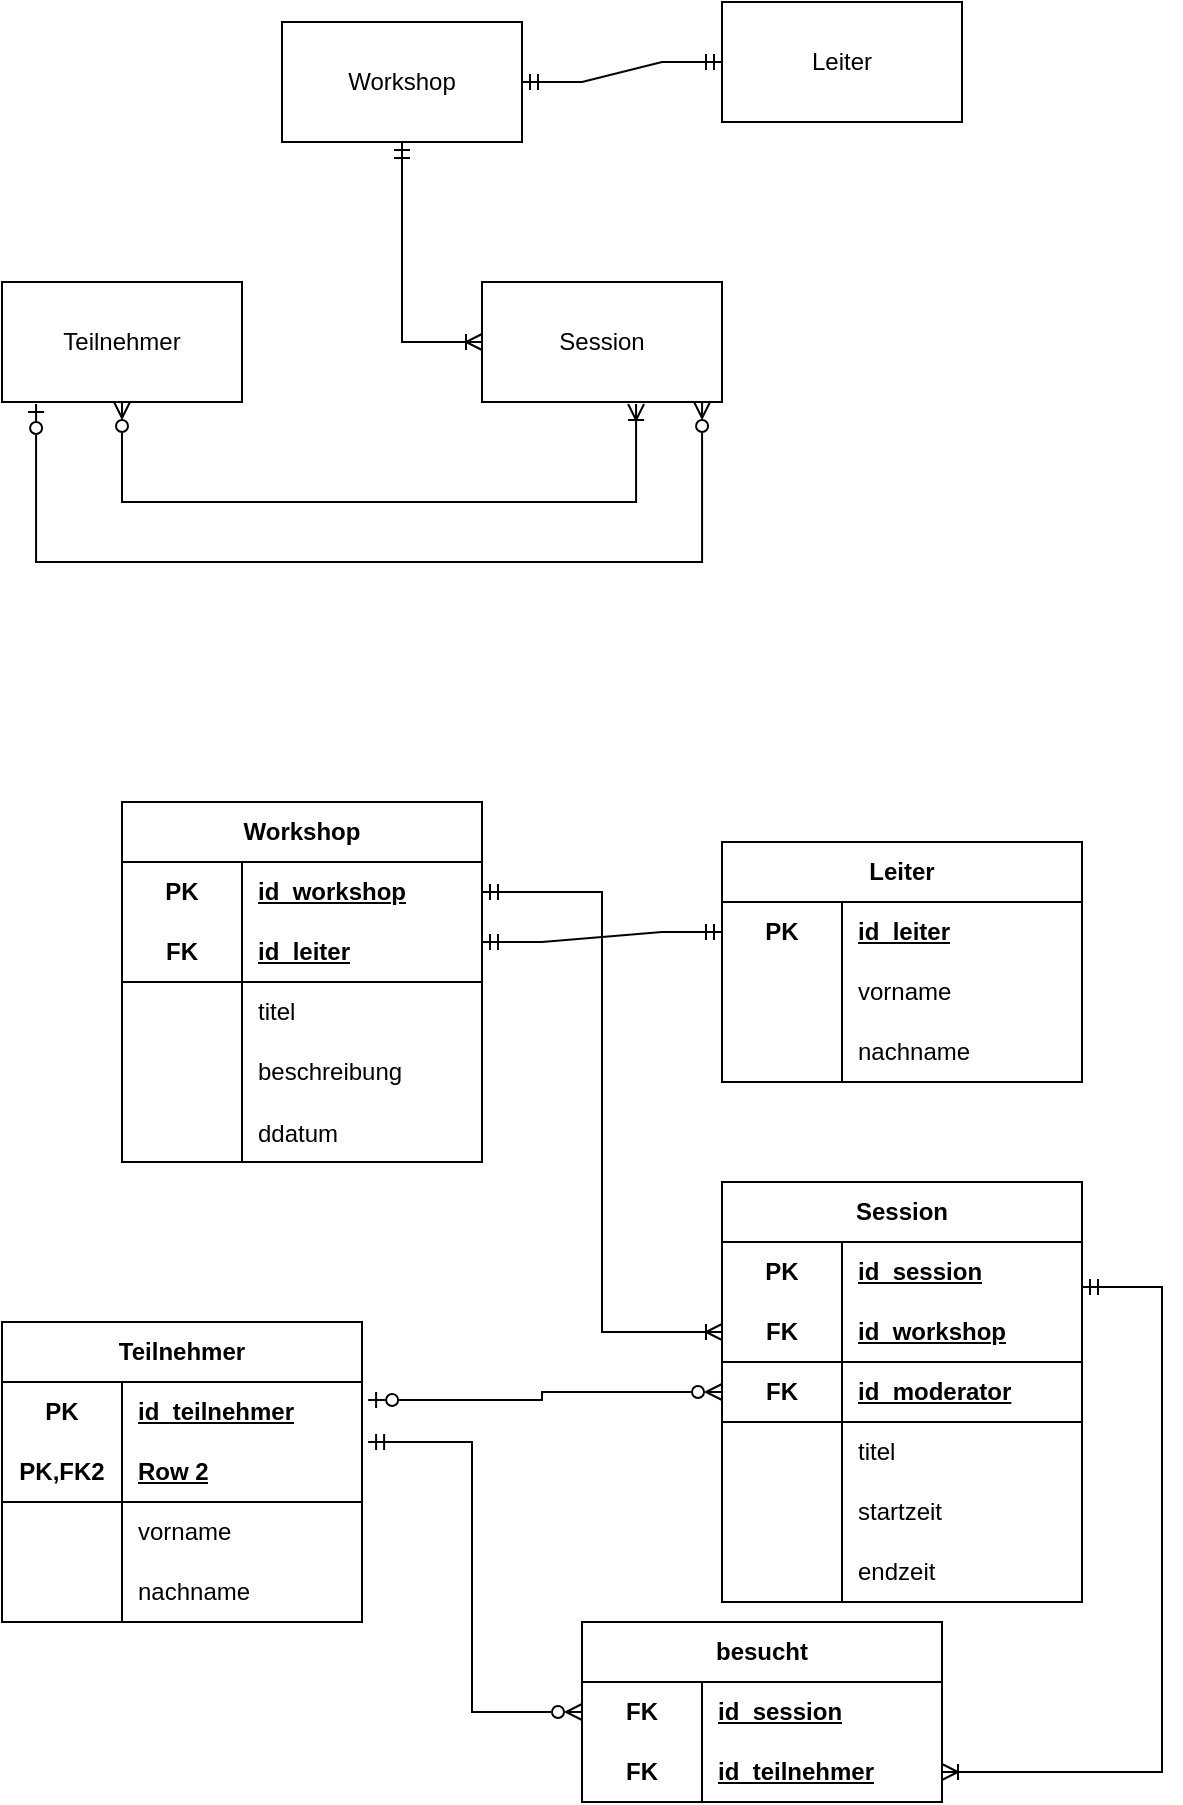 <mxfile version="26.0.11">
  <diagram id="R2lEEEUBdFMjLlhIrx00" name="Page-1">
    <mxGraphModel dx="2070" dy="1278" grid="1" gridSize="10" guides="1" tooltips="1" connect="1" arrows="1" fold="1" page="1" pageScale="1" pageWidth="850" pageHeight="1100" math="0" shadow="0" extFonts="Permanent Marker^https://fonts.googleapis.com/css?family=Permanent+Marker">
      <root>
        <mxCell id="0" />
        <mxCell id="1" parent="0" />
        <mxCell id="FBi4yPy_nI8mvWu21opn-1" value="Workshop" style="rounded=0;whiteSpace=wrap;html=1;" vertex="1" parent="1">
          <mxGeometry x="190" y="100" width="120" height="60" as="geometry" />
        </mxCell>
        <mxCell id="FBi4yPy_nI8mvWu21opn-2" value="Leiter" style="rounded=0;whiteSpace=wrap;html=1;" vertex="1" parent="1">
          <mxGeometry x="410" y="90" width="120" height="60" as="geometry" />
        </mxCell>
        <mxCell id="FBi4yPy_nI8mvWu21opn-3" value="&lt;div&gt;Session&lt;/div&gt;" style="rounded=0;whiteSpace=wrap;html=1;" vertex="1" parent="1">
          <mxGeometry x="290" y="230" width="120" height="60" as="geometry" />
        </mxCell>
        <mxCell id="FBi4yPy_nI8mvWu21opn-4" value="" style="edgeStyle=entityRelationEdgeStyle;fontSize=12;html=1;endArrow=ERmandOne;endFill=0;startArrow=ERmandOne;rounded=0;startFill=0;entryX=0;entryY=0.5;entryDx=0;entryDy=0;exitX=1;exitY=0.5;exitDx=0;exitDy=0;" edge="1" parent="1" source="FBi4yPy_nI8mvWu21opn-1" target="FBi4yPy_nI8mvWu21opn-2">
          <mxGeometry width="100" height="100" relative="1" as="geometry">
            <mxPoint x="370" y="650" as="sourcePoint" />
            <mxPoint x="470" y="550" as="targetPoint" />
          </mxGeometry>
        </mxCell>
        <mxCell id="FBi4yPy_nI8mvWu21opn-5" value="" style="edgeStyle=orthogonalEdgeStyle;fontSize=12;html=1;endArrow=ERoneToMany;endFill=0;startArrow=ERmandOne;rounded=0;startFill=0;entryX=0;entryY=0.5;entryDx=0;entryDy=0;exitX=0.5;exitY=1;exitDx=0;exitDy=0;" edge="1" parent="1" source="FBi4yPy_nI8mvWu21opn-1" target="FBi4yPy_nI8mvWu21opn-3">
          <mxGeometry width="100" height="100" relative="1" as="geometry">
            <mxPoint x="160" y="260" as="sourcePoint" />
            <mxPoint x="260" y="250" as="targetPoint" />
          </mxGeometry>
        </mxCell>
        <mxCell id="FBi4yPy_nI8mvWu21opn-6" value="Teilnehmer" style="rounded=0;whiteSpace=wrap;html=1;" vertex="1" parent="1">
          <mxGeometry x="50" y="230" width="120" height="60" as="geometry" />
        </mxCell>
        <mxCell id="FBi4yPy_nI8mvWu21opn-7" value="" style="edgeStyle=elbowEdgeStyle;fontSize=12;html=1;endArrow=ERzeroToMany;endFill=0;startArrow=ERoneToMany;rounded=0;startFill=0;exitX=0.642;exitY=1.017;exitDx=0;exitDy=0;entryX=0.5;entryY=1;entryDx=0;entryDy=0;exitPerimeter=0;elbow=vertical;" edge="1" parent="1" source="FBi4yPy_nI8mvWu21opn-3" target="FBi4yPy_nI8mvWu21opn-6">
          <mxGeometry width="100" height="100" relative="1" as="geometry">
            <mxPoint x="70" y="130" as="sourcePoint" />
            <mxPoint x="110" y="230" as="targetPoint" />
            <Array as="points">
              <mxPoint x="320" y="340" />
            </Array>
          </mxGeometry>
        </mxCell>
        <mxCell id="FBi4yPy_nI8mvWu21opn-9" value="" style="edgeStyle=elbowEdgeStyle;fontSize=12;html=1;endArrow=ERzeroToMany;endFill=0;startArrow=ERzeroToOne;rounded=0;startFill=0;exitX=0.142;exitY=1.017;exitDx=0;exitDy=0;entryX=0.917;entryY=1;entryDx=0;entryDy=0;exitPerimeter=0;elbow=vertical;entryPerimeter=0;" edge="1" parent="1" source="FBi4yPy_nI8mvWu21opn-6" target="FBi4yPy_nI8mvWu21opn-3">
          <mxGeometry width="100" height="100" relative="1" as="geometry">
            <mxPoint x="397" y="381" as="sourcePoint" />
            <mxPoint x="140" y="380" as="targetPoint" />
            <Array as="points">
              <mxPoint x="230" y="370" />
            </Array>
          </mxGeometry>
        </mxCell>
        <mxCell id="FBi4yPy_nI8mvWu21opn-36" value="Workshop" style="shape=table;startSize=30;container=1;collapsible=1;childLayout=tableLayout;fixedRows=1;rowLines=0;fontStyle=1;align=center;resizeLast=1;html=1;whiteSpace=wrap;" vertex="1" parent="1">
          <mxGeometry x="110" y="490" width="180" height="180" as="geometry" />
        </mxCell>
        <mxCell id="FBi4yPy_nI8mvWu21opn-37" value="" style="shape=tableRow;horizontal=0;startSize=0;swimlaneHead=0;swimlaneBody=0;fillColor=none;collapsible=0;dropTarget=0;points=[[0,0.5],[1,0.5]];portConstraint=eastwest;top=0;left=0;right=0;bottom=0;html=1;" vertex="1" parent="FBi4yPy_nI8mvWu21opn-36">
          <mxGeometry y="30" width="180" height="30" as="geometry" />
        </mxCell>
        <mxCell id="FBi4yPy_nI8mvWu21opn-38" value="PK" style="shape=partialRectangle;connectable=0;fillColor=none;top=0;left=0;bottom=0;right=0;fontStyle=1;overflow=hidden;html=1;whiteSpace=wrap;" vertex="1" parent="FBi4yPy_nI8mvWu21opn-37">
          <mxGeometry width="60" height="30" as="geometry">
            <mxRectangle width="60" height="30" as="alternateBounds" />
          </mxGeometry>
        </mxCell>
        <mxCell id="FBi4yPy_nI8mvWu21opn-39" value="id_workshop" style="shape=partialRectangle;connectable=0;fillColor=none;top=0;left=0;bottom=0;right=0;align=left;spacingLeft=6;fontStyle=5;overflow=hidden;html=1;whiteSpace=wrap;" vertex="1" parent="FBi4yPy_nI8mvWu21opn-37">
          <mxGeometry x="60" width="120" height="30" as="geometry">
            <mxRectangle width="120" height="30" as="alternateBounds" />
          </mxGeometry>
        </mxCell>
        <mxCell id="FBi4yPy_nI8mvWu21opn-40" value="" style="shape=tableRow;horizontal=0;startSize=0;swimlaneHead=0;swimlaneBody=0;fillColor=none;collapsible=0;dropTarget=0;points=[[0,0.5],[1,0.5]];portConstraint=eastwest;top=0;left=0;right=0;bottom=1;html=1;" vertex="1" parent="FBi4yPy_nI8mvWu21opn-36">
          <mxGeometry y="60" width="180" height="30" as="geometry" />
        </mxCell>
        <mxCell id="FBi4yPy_nI8mvWu21opn-41" value="FK" style="shape=partialRectangle;connectable=0;fillColor=none;top=0;left=0;bottom=0;right=0;fontStyle=1;overflow=hidden;html=1;whiteSpace=wrap;" vertex="1" parent="FBi4yPy_nI8mvWu21opn-40">
          <mxGeometry width="60" height="30" as="geometry">
            <mxRectangle width="60" height="30" as="alternateBounds" />
          </mxGeometry>
        </mxCell>
        <mxCell id="FBi4yPy_nI8mvWu21opn-42" value="id_leiter" style="shape=partialRectangle;connectable=0;fillColor=none;top=0;left=0;bottom=0;right=0;align=left;spacingLeft=6;fontStyle=5;overflow=hidden;html=1;whiteSpace=wrap;" vertex="1" parent="FBi4yPy_nI8mvWu21opn-40">
          <mxGeometry x="60" width="120" height="30" as="geometry">
            <mxRectangle width="120" height="30" as="alternateBounds" />
          </mxGeometry>
        </mxCell>
        <mxCell id="FBi4yPy_nI8mvWu21opn-43" value="" style="shape=tableRow;horizontal=0;startSize=0;swimlaneHead=0;swimlaneBody=0;fillColor=none;collapsible=0;dropTarget=0;points=[[0,0.5],[1,0.5]];portConstraint=eastwest;top=0;left=0;right=0;bottom=0;html=1;" vertex="1" parent="FBi4yPy_nI8mvWu21opn-36">
          <mxGeometry y="90" width="180" height="30" as="geometry" />
        </mxCell>
        <mxCell id="FBi4yPy_nI8mvWu21opn-44" value="" style="shape=partialRectangle;connectable=0;fillColor=none;top=0;left=0;bottom=0;right=0;editable=1;overflow=hidden;html=1;whiteSpace=wrap;" vertex="1" parent="FBi4yPy_nI8mvWu21opn-43">
          <mxGeometry width="60" height="30" as="geometry">
            <mxRectangle width="60" height="30" as="alternateBounds" />
          </mxGeometry>
        </mxCell>
        <mxCell id="FBi4yPy_nI8mvWu21opn-45" value="titel" style="shape=partialRectangle;connectable=0;fillColor=none;top=0;left=0;bottom=0;right=0;align=left;spacingLeft=6;overflow=hidden;html=1;whiteSpace=wrap;" vertex="1" parent="FBi4yPy_nI8mvWu21opn-43">
          <mxGeometry x="60" width="120" height="30" as="geometry">
            <mxRectangle width="120" height="30" as="alternateBounds" />
          </mxGeometry>
        </mxCell>
        <mxCell id="FBi4yPy_nI8mvWu21opn-46" value="" style="shape=tableRow;horizontal=0;startSize=0;swimlaneHead=0;swimlaneBody=0;fillColor=none;collapsible=0;dropTarget=0;points=[[0,0.5],[1,0.5]];portConstraint=eastwest;top=0;left=0;right=0;bottom=0;html=1;" vertex="1" parent="FBi4yPy_nI8mvWu21opn-36">
          <mxGeometry y="120" width="180" height="30" as="geometry" />
        </mxCell>
        <mxCell id="FBi4yPy_nI8mvWu21opn-47" value="" style="shape=partialRectangle;connectable=0;fillColor=none;top=0;left=0;bottom=0;right=0;editable=1;overflow=hidden;html=1;whiteSpace=wrap;" vertex="1" parent="FBi4yPy_nI8mvWu21opn-46">
          <mxGeometry width="60" height="30" as="geometry">
            <mxRectangle width="60" height="30" as="alternateBounds" />
          </mxGeometry>
        </mxCell>
        <mxCell id="FBi4yPy_nI8mvWu21opn-48" value="beschreibung" style="shape=partialRectangle;connectable=0;fillColor=none;top=0;left=0;bottom=0;right=0;align=left;spacingLeft=6;overflow=hidden;html=1;whiteSpace=wrap;" vertex="1" parent="FBi4yPy_nI8mvWu21opn-46">
          <mxGeometry x="60" width="120" height="30" as="geometry">
            <mxRectangle width="120" height="30" as="alternateBounds" />
          </mxGeometry>
        </mxCell>
        <mxCell id="FBi4yPy_nI8mvWu21opn-57" value="" style="shape=tableRow;horizontal=0;startSize=0;swimlaneHead=0;swimlaneBody=0;fillColor=none;collapsible=0;dropTarget=0;points=[[0,0.5],[1,0.5]];portConstraint=eastwest;top=0;left=0;right=0;bottom=0;" vertex="1" parent="FBi4yPy_nI8mvWu21opn-36">
          <mxGeometry y="150" width="180" height="30" as="geometry" />
        </mxCell>
        <mxCell id="FBi4yPy_nI8mvWu21opn-58" value="" style="shape=partialRectangle;connectable=0;fillColor=none;top=0;left=0;bottom=0;right=0;editable=1;overflow=hidden;" vertex="1" parent="FBi4yPy_nI8mvWu21opn-57">
          <mxGeometry width="60" height="30" as="geometry">
            <mxRectangle width="60" height="30" as="alternateBounds" />
          </mxGeometry>
        </mxCell>
        <mxCell id="FBi4yPy_nI8mvWu21opn-59" value="ddatum" style="shape=partialRectangle;connectable=0;fillColor=none;top=0;left=0;bottom=0;right=0;align=left;spacingLeft=6;overflow=hidden;" vertex="1" parent="FBi4yPy_nI8mvWu21opn-57">
          <mxGeometry x="60" width="120" height="30" as="geometry">
            <mxRectangle width="120" height="30" as="alternateBounds" />
          </mxGeometry>
        </mxCell>
        <mxCell id="FBi4yPy_nI8mvWu21opn-60" value="Leiter" style="shape=table;startSize=30;container=1;collapsible=1;childLayout=tableLayout;fixedRows=1;rowLines=0;fontStyle=1;align=center;resizeLast=1;html=1;whiteSpace=wrap;" vertex="1" parent="1">
          <mxGeometry x="410" y="510" width="180" height="120" as="geometry" />
        </mxCell>
        <mxCell id="FBi4yPy_nI8mvWu21opn-61" value="" style="shape=tableRow;horizontal=0;startSize=0;swimlaneHead=0;swimlaneBody=0;fillColor=none;collapsible=0;dropTarget=0;points=[[0,0.5],[1,0.5]];portConstraint=eastwest;top=0;left=0;right=0;bottom=0;html=1;" vertex="1" parent="FBi4yPy_nI8mvWu21opn-60">
          <mxGeometry y="30" width="180" height="30" as="geometry" />
        </mxCell>
        <mxCell id="FBi4yPy_nI8mvWu21opn-62" value="PK" style="shape=partialRectangle;connectable=0;fillColor=none;top=0;left=0;bottom=0;right=0;fontStyle=1;overflow=hidden;html=1;whiteSpace=wrap;" vertex="1" parent="FBi4yPy_nI8mvWu21opn-61">
          <mxGeometry width="60" height="30" as="geometry">
            <mxRectangle width="60" height="30" as="alternateBounds" />
          </mxGeometry>
        </mxCell>
        <mxCell id="FBi4yPy_nI8mvWu21opn-63" value="id_leiter" style="shape=partialRectangle;connectable=0;fillColor=none;top=0;left=0;bottom=0;right=0;align=left;spacingLeft=6;fontStyle=5;overflow=hidden;html=1;whiteSpace=wrap;" vertex="1" parent="FBi4yPy_nI8mvWu21opn-61">
          <mxGeometry x="60" width="120" height="30" as="geometry">
            <mxRectangle width="120" height="30" as="alternateBounds" />
          </mxGeometry>
        </mxCell>
        <mxCell id="FBi4yPy_nI8mvWu21opn-67" value="" style="shape=tableRow;horizontal=0;startSize=0;swimlaneHead=0;swimlaneBody=0;fillColor=none;collapsible=0;dropTarget=0;points=[[0,0.5],[1,0.5]];portConstraint=eastwest;top=0;left=0;right=0;bottom=0;html=1;" vertex="1" parent="FBi4yPy_nI8mvWu21opn-60">
          <mxGeometry y="60" width="180" height="30" as="geometry" />
        </mxCell>
        <mxCell id="FBi4yPy_nI8mvWu21opn-68" value="" style="shape=partialRectangle;connectable=0;fillColor=none;top=0;left=0;bottom=0;right=0;editable=1;overflow=hidden;html=1;whiteSpace=wrap;" vertex="1" parent="FBi4yPy_nI8mvWu21opn-67">
          <mxGeometry width="60" height="30" as="geometry">
            <mxRectangle width="60" height="30" as="alternateBounds" />
          </mxGeometry>
        </mxCell>
        <mxCell id="FBi4yPy_nI8mvWu21opn-69" value="vorname" style="shape=partialRectangle;connectable=0;fillColor=none;top=0;left=0;bottom=0;right=0;align=left;spacingLeft=6;overflow=hidden;html=1;whiteSpace=wrap;" vertex="1" parent="FBi4yPy_nI8mvWu21opn-67">
          <mxGeometry x="60" width="120" height="30" as="geometry">
            <mxRectangle width="120" height="30" as="alternateBounds" />
          </mxGeometry>
        </mxCell>
        <mxCell id="FBi4yPy_nI8mvWu21opn-70" value="" style="shape=tableRow;horizontal=0;startSize=0;swimlaneHead=0;swimlaneBody=0;fillColor=none;collapsible=0;dropTarget=0;points=[[0,0.5],[1,0.5]];portConstraint=eastwest;top=0;left=0;right=0;bottom=0;html=1;" vertex="1" parent="FBi4yPy_nI8mvWu21opn-60">
          <mxGeometry y="90" width="180" height="30" as="geometry" />
        </mxCell>
        <mxCell id="FBi4yPy_nI8mvWu21opn-71" value="" style="shape=partialRectangle;connectable=0;fillColor=none;top=0;left=0;bottom=0;right=0;editable=1;overflow=hidden;html=1;whiteSpace=wrap;" vertex="1" parent="FBi4yPy_nI8mvWu21opn-70">
          <mxGeometry width="60" height="30" as="geometry">
            <mxRectangle width="60" height="30" as="alternateBounds" />
          </mxGeometry>
        </mxCell>
        <mxCell id="FBi4yPy_nI8mvWu21opn-72" value="nachname" style="shape=partialRectangle;connectable=0;fillColor=none;top=0;left=0;bottom=0;right=0;align=left;spacingLeft=6;overflow=hidden;html=1;whiteSpace=wrap;" vertex="1" parent="FBi4yPy_nI8mvWu21opn-70">
          <mxGeometry x="60" width="120" height="30" as="geometry">
            <mxRectangle width="120" height="30" as="alternateBounds" />
          </mxGeometry>
        </mxCell>
        <mxCell id="FBi4yPy_nI8mvWu21opn-77" value="" style="edgeStyle=entityRelationEdgeStyle;fontSize=12;html=1;endArrow=ERmandOne;endFill=0;startArrow=ERmandOne;rounded=0;startFill=0;entryX=0;entryY=0.5;entryDx=0;entryDy=0;exitX=1;exitY=0.5;exitDx=0;exitDy=0;" edge="1" parent="1" target="FBi4yPy_nI8mvWu21opn-61">
          <mxGeometry width="100" height="100" relative="1" as="geometry">
            <mxPoint x="290" y="560" as="sourcePoint" />
            <mxPoint x="390" y="550" as="targetPoint" />
          </mxGeometry>
        </mxCell>
        <mxCell id="FBi4yPy_nI8mvWu21opn-78" value="Session" style="shape=table;startSize=30;container=1;collapsible=1;childLayout=tableLayout;fixedRows=1;rowLines=0;fontStyle=1;align=center;resizeLast=1;html=1;whiteSpace=wrap;" vertex="1" parent="1">
          <mxGeometry x="410" y="680" width="180" height="210" as="geometry" />
        </mxCell>
        <mxCell id="FBi4yPy_nI8mvWu21opn-79" value="" style="shape=tableRow;horizontal=0;startSize=0;swimlaneHead=0;swimlaneBody=0;fillColor=none;collapsible=0;dropTarget=0;points=[[0,0.5],[1,0.5]];portConstraint=eastwest;top=0;left=0;right=0;bottom=0;html=1;" vertex="1" parent="FBi4yPy_nI8mvWu21opn-78">
          <mxGeometry y="30" width="180" height="30" as="geometry" />
        </mxCell>
        <mxCell id="FBi4yPy_nI8mvWu21opn-80" value="PK" style="shape=partialRectangle;connectable=0;fillColor=none;top=0;left=0;bottom=0;right=0;fontStyle=1;overflow=hidden;html=1;whiteSpace=wrap;" vertex="1" parent="FBi4yPy_nI8mvWu21opn-79">
          <mxGeometry width="60" height="30" as="geometry">
            <mxRectangle width="60" height="30" as="alternateBounds" />
          </mxGeometry>
        </mxCell>
        <mxCell id="FBi4yPy_nI8mvWu21opn-81" value="id_session" style="shape=partialRectangle;connectable=0;fillColor=none;top=0;left=0;bottom=0;right=0;align=left;spacingLeft=6;fontStyle=5;overflow=hidden;html=1;whiteSpace=wrap;" vertex="1" parent="FBi4yPy_nI8mvWu21opn-79">
          <mxGeometry x="60" width="120" height="30" as="geometry">
            <mxRectangle width="120" height="30" as="alternateBounds" />
          </mxGeometry>
        </mxCell>
        <mxCell id="FBi4yPy_nI8mvWu21opn-82" value="" style="shape=tableRow;horizontal=0;startSize=0;swimlaneHead=0;swimlaneBody=0;fillColor=none;collapsible=0;dropTarget=0;points=[[0,0.5],[1,0.5]];portConstraint=eastwest;top=0;left=0;right=0;bottom=1;html=1;" vertex="1" parent="FBi4yPy_nI8mvWu21opn-78">
          <mxGeometry y="60" width="180" height="30" as="geometry" />
        </mxCell>
        <mxCell id="FBi4yPy_nI8mvWu21opn-83" value="FK" style="shape=partialRectangle;connectable=0;fillColor=none;top=0;left=0;bottom=0;right=0;fontStyle=1;overflow=hidden;html=1;whiteSpace=wrap;" vertex="1" parent="FBi4yPy_nI8mvWu21opn-82">
          <mxGeometry width="60" height="30" as="geometry">
            <mxRectangle width="60" height="30" as="alternateBounds" />
          </mxGeometry>
        </mxCell>
        <mxCell id="FBi4yPy_nI8mvWu21opn-84" value="id_workshop" style="shape=partialRectangle;connectable=0;fillColor=none;top=0;left=0;bottom=0;right=0;align=left;spacingLeft=6;fontStyle=5;overflow=hidden;html=1;whiteSpace=wrap;" vertex="1" parent="FBi4yPy_nI8mvWu21opn-82">
          <mxGeometry x="60" width="120" height="30" as="geometry">
            <mxRectangle width="120" height="30" as="alternateBounds" />
          </mxGeometry>
        </mxCell>
        <mxCell id="FBi4yPy_nI8mvWu21opn-127" value="" style="shape=tableRow;horizontal=0;startSize=0;swimlaneHead=0;swimlaneBody=0;fillColor=none;collapsible=0;dropTarget=0;points=[[0,0.5],[1,0.5]];portConstraint=eastwest;top=0;left=0;right=0;bottom=1;html=1;" vertex="1" parent="FBi4yPy_nI8mvWu21opn-78">
          <mxGeometry y="90" width="180" height="30" as="geometry" />
        </mxCell>
        <mxCell id="FBi4yPy_nI8mvWu21opn-128" value="FK" style="shape=partialRectangle;connectable=0;fillColor=none;top=0;left=0;bottom=0;right=0;fontStyle=1;overflow=hidden;html=1;whiteSpace=wrap;" vertex="1" parent="FBi4yPy_nI8mvWu21opn-127">
          <mxGeometry width="60" height="30" as="geometry">
            <mxRectangle width="60" height="30" as="alternateBounds" />
          </mxGeometry>
        </mxCell>
        <mxCell id="FBi4yPy_nI8mvWu21opn-129" value="id_moderator" style="shape=partialRectangle;connectable=0;fillColor=none;top=0;left=0;bottom=0;right=0;align=left;spacingLeft=6;fontStyle=5;overflow=hidden;html=1;whiteSpace=wrap;" vertex="1" parent="FBi4yPy_nI8mvWu21opn-127">
          <mxGeometry x="60" width="120" height="30" as="geometry">
            <mxRectangle width="120" height="30" as="alternateBounds" />
          </mxGeometry>
        </mxCell>
        <mxCell id="FBi4yPy_nI8mvWu21opn-85" value="" style="shape=tableRow;horizontal=0;startSize=0;swimlaneHead=0;swimlaneBody=0;fillColor=none;collapsible=0;dropTarget=0;points=[[0,0.5],[1,0.5]];portConstraint=eastwest;top=0;left=0;right=0;bottom=0;html=1;" vertex="1" parent="FBi4yPy_nI8mvWu21opn-78">
          <mxGeometry y="120" width="180" height="30" as="geometry" />
        </mxCell>
        <mxCell id="FBi4yPy_nI8mvWu21opn-86" value="" style="shape=partialRectangle;connectable=0;fillColor=none;top=0;left=0;bottom=0;right=0;editable=1;overflow=hidden;html=1;whiteSpace=wrap;" vertex="1" parent="FBi4yPy_nI8mvWu21opn-85">
          <mxGeometry width="60" height="30" as="geometry">
            <mxRectangle width="60" height="30" as="alternateBounds" />
          </mxGeometry>
        </mxCell>
        <mxCell id="FBi4yPy_nI8mvWu21opn-87" value="titel" style="shape=partialRectangle;connectable=0;fillColor=none;top=0;left=0;bottom=0;right=0;align=left;spacingLeft=6;overflow=hidden;html=1;whiteSpace=wrap;" vertex="1" parent="FBi4yPy_nI8mvWu21opn-85">
          <mxGeometry x="60" width="120" height="30" as="geometry">
            <mxRectangle width="120" height="30" as="alternateBounds" />
          </mxGeometry>
        </mxCell>
        <mxCell id="FBi4yPy_nI8mvWu21opn-88" value="" style="shape=tableRow;horizontal=0;startSize=0;swimlaneHead=0;swimlaneBody=0;fillColor=none;collapsible=0;dropTarget=0;points=[[0,0.5],[1,0.5]];portConstraint=eastwest;top=0;left=0;right=0;bottom=0;html=1;" vertex="1" parent="FBi4yPy_nI8mvWu21opn-78">
          <mxGeometry y="150" width="180" height="30" as="geometry" />
        </mxCell>
        <mxCell id="FBi4yPy_nI8mvWu21opn-89" value="" style="shape=partialRectangle;connectable=0;fillColor=none;top=0;left=0;bottom=0;right=0;editable=1;overflow=hidden;html=1;whiteSpace=wrap;" vertex="1" parent="FBi4yPy_nI8mvWu21opn-88">
          <mxGeometry width="60" height="30" as="geometry">
            <mxRectangle width="60" height="30" as="alternateBounds" />
          </mxGeometry>
        </mxCell>
        <mxCell id="FBi4yPy_nI8mvWu21opn-90" value="startzeit" style="shape=partialRectangle;connectable=0;fillColor=none;top=0;left=0;bottom=0;right=0;align=left;spacingLeft=6;overflow=hidden;html=1;whiteSpace=wrap;" vertex="1" parent="FBi4yPy_nI8mvWu21opn-88">
          <mxGeometry x="60" width="120" height="30" as="geometry">
            <mxRectangle width="120" height="30" as="alternateBounds" />
          </mxGeometry>
        </mxCell>
        <mxCell id="FBi4yPy_nI8mvWu21opn-92" value="" style="shape=tableRow;horizontal=0;startSize=0;swimlaneHead=0;swimlaneBody=0;fillColor=none;collapsible=0;dropTarget=0;points=[[0,0.5],[1,0.5]];portConstraint=eastwest;top=0;left=0;right=0;bottom=0;html=1;" vertex="1" parent="FBi4yPy_nI8mvWu21opn-78">
          <mxGeometry y="180" width="180" height="30" as="geometry" />
        </mxCell>
        <mxCell id="FBi4yPy_nI8mvWu21opn-93" value="" style="shape=partialRectangle;connectable=0;fillColor=none;top=0;left=0;bottom=0;right=0;editable=1;overflow=hidden;html=1;whiteSpace=wrap;" vertex="1" parent="FBi4yPy_nI8mvWu21opn-92">
          <mxGeometry width="60" height="30" as="geometry">
            <mxRectangle width="60" height="30" as="alternateBounds" />
          </mxGeometry>
        </mxCell>
        <mxCell id="FBi4yPy_nI8mvWu21opn-94" value="endzeit" style="shape=partialRectangle;connectable=0;fillColor=none;top=0;left=0;bottom=0;right=0;align=left;spacingLeft=6;overflow=hidden;html=1;whiteSpace=wrap;" vertex="1" parent="FBi4yPy_nI8mvWu21opn-92">
          <mxGeometry x="60" width="120" height="30" as="geometry">
            <mxRectangle width="120" height="30" as="alternateBounds" />
          </mxGeometry>
        </mxCell>
        <mxCell id="FBi4yPy_nI8mvWu21opn-95" value="" style="edgeStyle=orthogonalEdgeStyle;fontSize=12;html=1;endArrow=ERoneToMany;endFill=0;startArrow=ERmandOne;rounded=0;startFill=0;entryX=0;entryY=0.5;entryDx=0;entryDy=0;exitX=1;exitY=0.25;exitDx=0;exitDy=0;" edge="1" parent="1" source="FBi4yPy_nI8mvWu21opn-36" target="FBi4yPy_nI8mvWu21opn-82">
          <mxGeometry width="100" height="100" relative="1" as="geometry">
            <mxPoint x="240" y="770" as="sourcePoint" />
            <mxPoint x="280" y="870" as="targetPoint" />
          </mxGeometry>
        </mxCell>
        <mxCell id="FBi4yPy_nI8mvWu21opn-96" value="Teilnehmer" style="shape=table;startSize=30;container=1;collapsible=1;childLayout=tableLayout;fixedRows=1;rowLines=0;fontStyle=1;align=center;resizeLast=1;html=1;whiteSpace=wrap;" vertex="1" parent="1">
          <mxGeometry x="50" y="750" width="180" height="150" as="geometry" />
        </mxCell>
        <mxCell id="FBi4yPy_nI8mvWu21opn-97" value="" style="shape=tableRow;horizontal=0;startSize=0;swimlaneHead=0;swimlaneBody=0;fillColor=none;collapsible=0;dropTarget=0;points=[[0,0.5],[1,0.5]];portConstraint=eastwest;top=0;left=0;right=0;bottom=0;html=1;" vertex="1" parent="FBi4yPy_nI8mvWu21opn-96">
          <mxGeometry y="30" width="180" height="30" as="geometry" />
        </mxCell>
        <mxCell id="FBi4yPy_nI8mvWu21opn-98" value="PK" style="shape=partialRectangle;connectable=0;fillColor=none;top=0;left=0;bottom=0;right=0;fontStyle=1;overflow=hidden;html=1;whiteSpace=wrap;" vertex="1" parent="FBi4yPy_nI8mvWu21opn-97">
          <mxGeometry width="60" height="30" as="geometry">
            <mxRectangle width="60" height="30" as="alternateBounds" />
          </mxGeometry>
        </mxCell>
        <mxCell id="FBi4yPy_nI8mvWu21opn-99" value="id_teilnehmer" style="shape=partialRectangle;connectable=0;fillColor=none;top=0;left=0;bottom=0;right=0;align=left;spacingLeft=6;fontStyle=5;overflow=hidden;html=1;whiteSpace=wrap;" vertex="1" parent="FBi4yPy_nI8mvWu21opn-97">
          <mxGeometry x="60" width="120" height="30" as="geometry">
            <mxRectangle width="120" height="30" as="alternateBounds" />
          </mxGeometry>
        </mxCell>
        <mxCell id="FBi4yPy_nI8mvWu21opn-100" value="" style="shape=tableRow;horizontal=0;startSize=0;swimlaneHead=0;swimlaneBody=0;fillColor=none;collapsible=0;dropTarget=0;points=[[0,0.5],[1,0.5]];portConstraint=eastwest;top=0;left=0;right=0;bottom=1;html=1;" vertex="1" parent="FBi4yPy_nI8mvWu21opn-96">
          <mxGeometry y="60" width="180" height="30" as="geometry" />
        </mxCell>
        <mxCell id="FBi4yPy_nI8mvWu21opn-101" value="PK,FK2" style="shape=partialRectangle;connectable=0;fillColor=none;top=0;left=0;bottom=0;right=0;fontStyle=1;overflow=hidden;html=1;whiteSpace=wrap;" vertex="1" parent="FBi4yPy_nI8mvWu21opn-100">
          <mxGeometry width="60" height="30" as="geometry">
            <mxRectangle width="60" height="30" as="alternateBounds" />
          </mxGeometry>
        </mxCell>
        <mxCell id="FBi4yPy_nI8mvWu21opn-102" value="Row 2" style="shape=partialRectangle;connectable=0;fillColor=none;top=0;left=0;bottom=0;right=0;align=left;spacingLeft=6;fontStyle=5;overflow=hidden;html=1;whiteSpace=wrap;" vertex="1" parent="FBi4yPy_nI8mvWu21opn-100">
          <mxGeometry x="60" width="120" height="30" as="geometry">
            <mxRectangle width="120" height="30" as="alternateBounds" />
          </mxGeometry>
        </mxCell>
        <mxCell id="FBi4yPy_nI8mvWu21opn-103" value="" style="shape=tableRow;horizontal=0;startSize=0;swimlaneHead=0;swimlaneBody=0;fillColor=none;collapsible=0;dropTarget=0;points=[[0,0.5],[1,0.5]];portConstraint=eastwest;top=0;left=0;right=0;bottom=0;html=1;" vertex="1" parent="FBi4yPy_nI8mvWu21opn-96">
          <mxGeometry y="90" width="180" height="30" as="geometry" />
        </mxCell>
        <mxCell id="FBi4yPy_nI8mvWu21opn-104" value="" style="shape=partialRectangle;connectable=0;fillColor=none;top=0;left=0;bottom=0;right=0;editable=1;overflow=hidden;html=1;whiteSpace=wrap;" vertex="1" parent="FBi4yPy_nI8mvWu21opn-103">
          <mxGeometry width="60" height="30" as="geometry">
            <mxRectangle width="60" height="30" as="alternateBounds" />
          </mxGeometry>
        </mxCell>
        <mxCell id="FBi4yPy_nI8mvWu21opn-105" value="vorname" style="shape=partialRectangle;connectable=0;fillColor=none;top=0;left=0;bottom=0;right=0;align=left;spacingLeft=6;overflow=hidden;html=1;whiteSpace=wrap;" vertex="1" parent="FBi4yPy_nI8mvWu21opn-103">
          <mxGeometry x="60" width="120" height="30" as="geometry">
            <mxRectangle width="120" height="30" as="alternateBounds" />
          </mxGeometry>
        </mxCell>
        <mxCell id="FBi4yPy_nI8mvWu21opn-106" value="" style="shape=tableRow;horizontal=0;startSize=0;swimlaneHead=0;swimlaneBody=0;fillColor=none;collapsible=0;dropTarget=0;points=[[0,0.5],[1,0.5]];portConstraint=eastwest;top=0;left=0;right=0;bottom=0;html=1;" vertex="1" parent="FBi4yPy_nI8mvWu21opn-96">
          <mxGeometry y="120" width="180" height="30" as="geometry" />
        </mxCell>
        <mxCell id="FBi4yPy_nI8mvWu21opn-107" value="" style="shape=partialRectangle;connectable=0;fillColor=none;top=0;left=0;bottom=0;right=0;editable=1;overflow=hidden;html=1;whiteSpace=wrap;" vertex="1" parent="FBi4yPy_nI8mvWu21opn-106">
          <mxGeometry width="60" height="30" as="geometry">
            <mxRectangle width="60" height="30" as="alternateBounds" />
          </mxGeometry>
        </mxCell>
        <mxCell id="FBi4yPy_nI8mvWu21opn-108" value="nachname" style="shape=partialRectangle;connectable=0;fillColor=none;top=0;left=0;bottom=0;right=0;align=left;spacingLeft=6;overflow=hidden;html=1;whiteSpace=wrap;" vertex="1" parent="FBi4yPy_nI8mvWu21opn-106">
          <mxGeometry x="60" width="120" height="30" as="geometry">
            <mxRectangle width="120" height="30" as="alternateBounds" />
          </mxGeometry>
        </mxCell>
        <mxCell id="FBi4yPy_nI8mvWu21opn-109" value="besucht" style="shape=table;startSize=30;container=1;collapsible=1;childLayout=tableLayout;fixedRows=1;rowLines=0;fontStyle=1;align=center;resizeLast=1;html=1;whiteSpace=wrap;" vertex="1" parent="1">
          <mxGeometry x="340" y="900" width="180" height="90" as="geometry" />
        </mxCell>
        <mxCell id="FBi4yPy_nI8mvWu21opn-110" value="" style="shape=tableRow;horizontal=0;startSize=0;swimlaneHead=0;swimlaneBody=0;fillColor=none;collapsible=0;dropTarget=0;points=[[0,0.5],[1,0.5]];portConstraint=eastwest;top=0;left=0;right=0;bottom=0;html=1;" vertex="1" parent="FBi4yPy_nI8mvWu21opn-109">
          <mxGeometry y="30" width="180" height="30" as="geometry" />
        </mxCell>
        <mxCell id="FBi4yPy_nI8mvWu21opn-111" value="FK" style="shape=partialRectangle;connectable=0;fillColor=none;top=0;left=0;bottom=0;right=0;fontStyle=1;overflow=hidden;html=1;whiteSpace=wrap;" vertex="1" parent="FBi4yPy_nI8mvWu21opn-110">
          <mxGeometry width="60" height="30" as="geometry">
            <mxRectangle width="60" height="30" as="alternateBounds" />
          </mxGeometry>
        </mxCell>
        <mxCell id="FBi4yPy_nI8mvWu21opn-112" value="id_session" style="shape=partialRectangle;connectable=0;fillColor=none;top=0;left=0;bottom=0;right=0;align=left;spacingLeft=6;fontStyle=5;overflow=hidden;html=1;whiteSpace=wrap;" vertex="1" parent="FBi4yPy_nI8mvWu21opn-110">
          <mxGeometry x="60" width="120" height="30" as="geometry">
            <mxRectangle width="120" height="30" as="alternateBounds" />
          </mxGeometry>
        </mxCell>
        <mxCell id="FBi4yPy_nI8mvWu21opn-122" value="" style="shape=tableRow;horizontal=0;startSize=0;swimlaneHead=0;swimlaneBody=0;fillColor=none;collapsible=0;dropTarget=0;points=[[0,0.5],[1,0.5]];portConstraint=eastwest;top=0;left=0;right=0;bottom=0;html=1;" vertex="1" parent="FBi4yPy_nI8mvWu21opn-109">
          <mxGeometry y="60" width="180" height="30" as="geometry" />
        </mxCell>
        <mxCell id="FBi4yPy_nI8mvWu21opn-123" value="FK" style="shape=partialRectangle;connectable=0;fillColor=none;top=0;left=0;bottom=0;right=0;fontStyle=1;overflow=hidden;html=1;whiteSpace=wrap;" vertex="1" parent="FBi4yPy_nI8mvWu21opn-122">
          <mxGeometry width="60" height="30" as="geometry">
            <mxRectangle width="60" height="30" as="alternateBounds" />
          </mxGeometry>
        </mxCell>
        <mxCell id="FBi4yPy_nI8mvWu21opn-124" value="id_teilnehmer" style="shape=partialRectangle;connectable=0;fillColor=none;top=0;left=0;bottom=0;right=0;align=left;spacingLeft=6;fontStyle=5;overflow=hidden;html=1;whiteSpace=wrap;" vertex="1" parent="FBi4yPy_nI8mvWu21opn-122">
          <mxGeometry x="60" width="120" height="30" as="geometry">
            <mxRectangle width="120" height="30" as="alternateBounds" />
          </mxGeometry>
        </mxCell>
        <mxCell id="FBi4yPy_nI8mvWu21opn-125" value="" style="edgeStyle=orthogonalEdgeStyle;fontSize=12;html=1;endArrow=ERzeroToMany;endFill=0;startArrow=ERmandOne;rounded=0;startFill=0;exitX=1.017;exitY=0;exitDx=0;exitDy=0;entryX=0;entryY=0.5;entryDx=0;entryDy=0;elbow=vertical;exitPerimeter=0;" edge="1" parent="1" source="FBi4yPy_nI8mvWu21opn-100" target="FBi4yPy_nI8mvWu21opn-110">
          <mxGeometry width="100" height="100" relative="1" as="geometry">
            <mxPoint x="577" y="831" as="sourcePoint" />
            <mxPoint x="320" y="830" as="targetPoint" />
            <Array as="points">
              <mxPoint x="285" y="810" />
              <mxPoint x="285" y="945" />
            </Array>
          </mxGeometry>
        </mxCell>
        <mxCell id="FBi4yPy_nI8mvWu21opn-126" value="" style="edgeStyle=orthogonalEdgeStyle;fontSize=12;html=1;endArrow=ERoneToMany;endFill=0;startArrow=ERmandOne;rounded=0;startFill=0;exitX=1;exitY=0.25;exitDx=0;exitDy=0;entryX=1;entryY=0.5;entryDx=0;entryDy=0;" edge="1" parent="1" source="FBi4yPy_nI8mvWu21opn-78" target="FBi4yPy_nI8mvWu21opn-122">
          <mxGeometry width="100" height="100" relative="1" as="geometry">
            <mxPoint x="580" y="870" as="sourcePoint" />
            <mxPoint x="690" y="1020" as="targetPoint" />
            <Array as="points">
              <mxPoint x="630" y="733" />
              <mxPoint x="630" y="975" />
            </Array>
          </mxGeometry>
        </mxCell>
        <mxCell id="FBi4yPy_nI8mvWu21opn-130" value="" style="edgeStyle=orthogonalEdgeStyle;fontSize=12;html=1;endArrow=ERzeroToMany;endFill=0;startArrow=ERzeroToOne;rounded=0;startFill=0;exitX=1.017;exitY=0.3;exitDx=0;exitDy=0;entryX=0;entryY=0.5;entryDx=0;entryDy=0;exitPerimeter=0;elbow=vertical;" edge="1" parent="1" source="FBi4yPy_nI8mvWu21opn-97" target="FBi4yPy_nI8mvWu21opn-127">
          <mxGeometry width="100" height="100" relative="1" as="geometry">
            <mxPoint x="310" y="361" as="sourcePoint" />
            <mxPoint x="750" y="450" as="targetPoint" />
          </mxGeometry>
        </mxCell>
      </root>
    </mxGraphModel>
  </diagram>
</mxfile>
